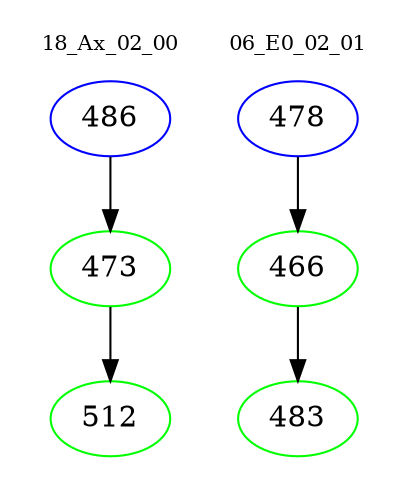 digraph{
subgraph cluster_0 {
color = white
label = "18_Ax_02_00";
fontsize=10;
T0_486 [label="486", color="blue"]
T0_486 -> T0_473 [color="black"]
T0_473 [label="473", color="green"]
T0_473 -> T0_512 [color="black"]
T0_512 [label="512", color="green"]
}
subgraph cluster_1 {
color = white
label = "06_E0_02_01";
fontsize=10;
T1_478 [label="478", color="blue"]
T1_478 -> T1_466 [color="black"]
T1_466 [label="466", color="green"]
T1_466 -> T1_483 [color="black"]
T1_483 [label="483", color="green"]
}
}

